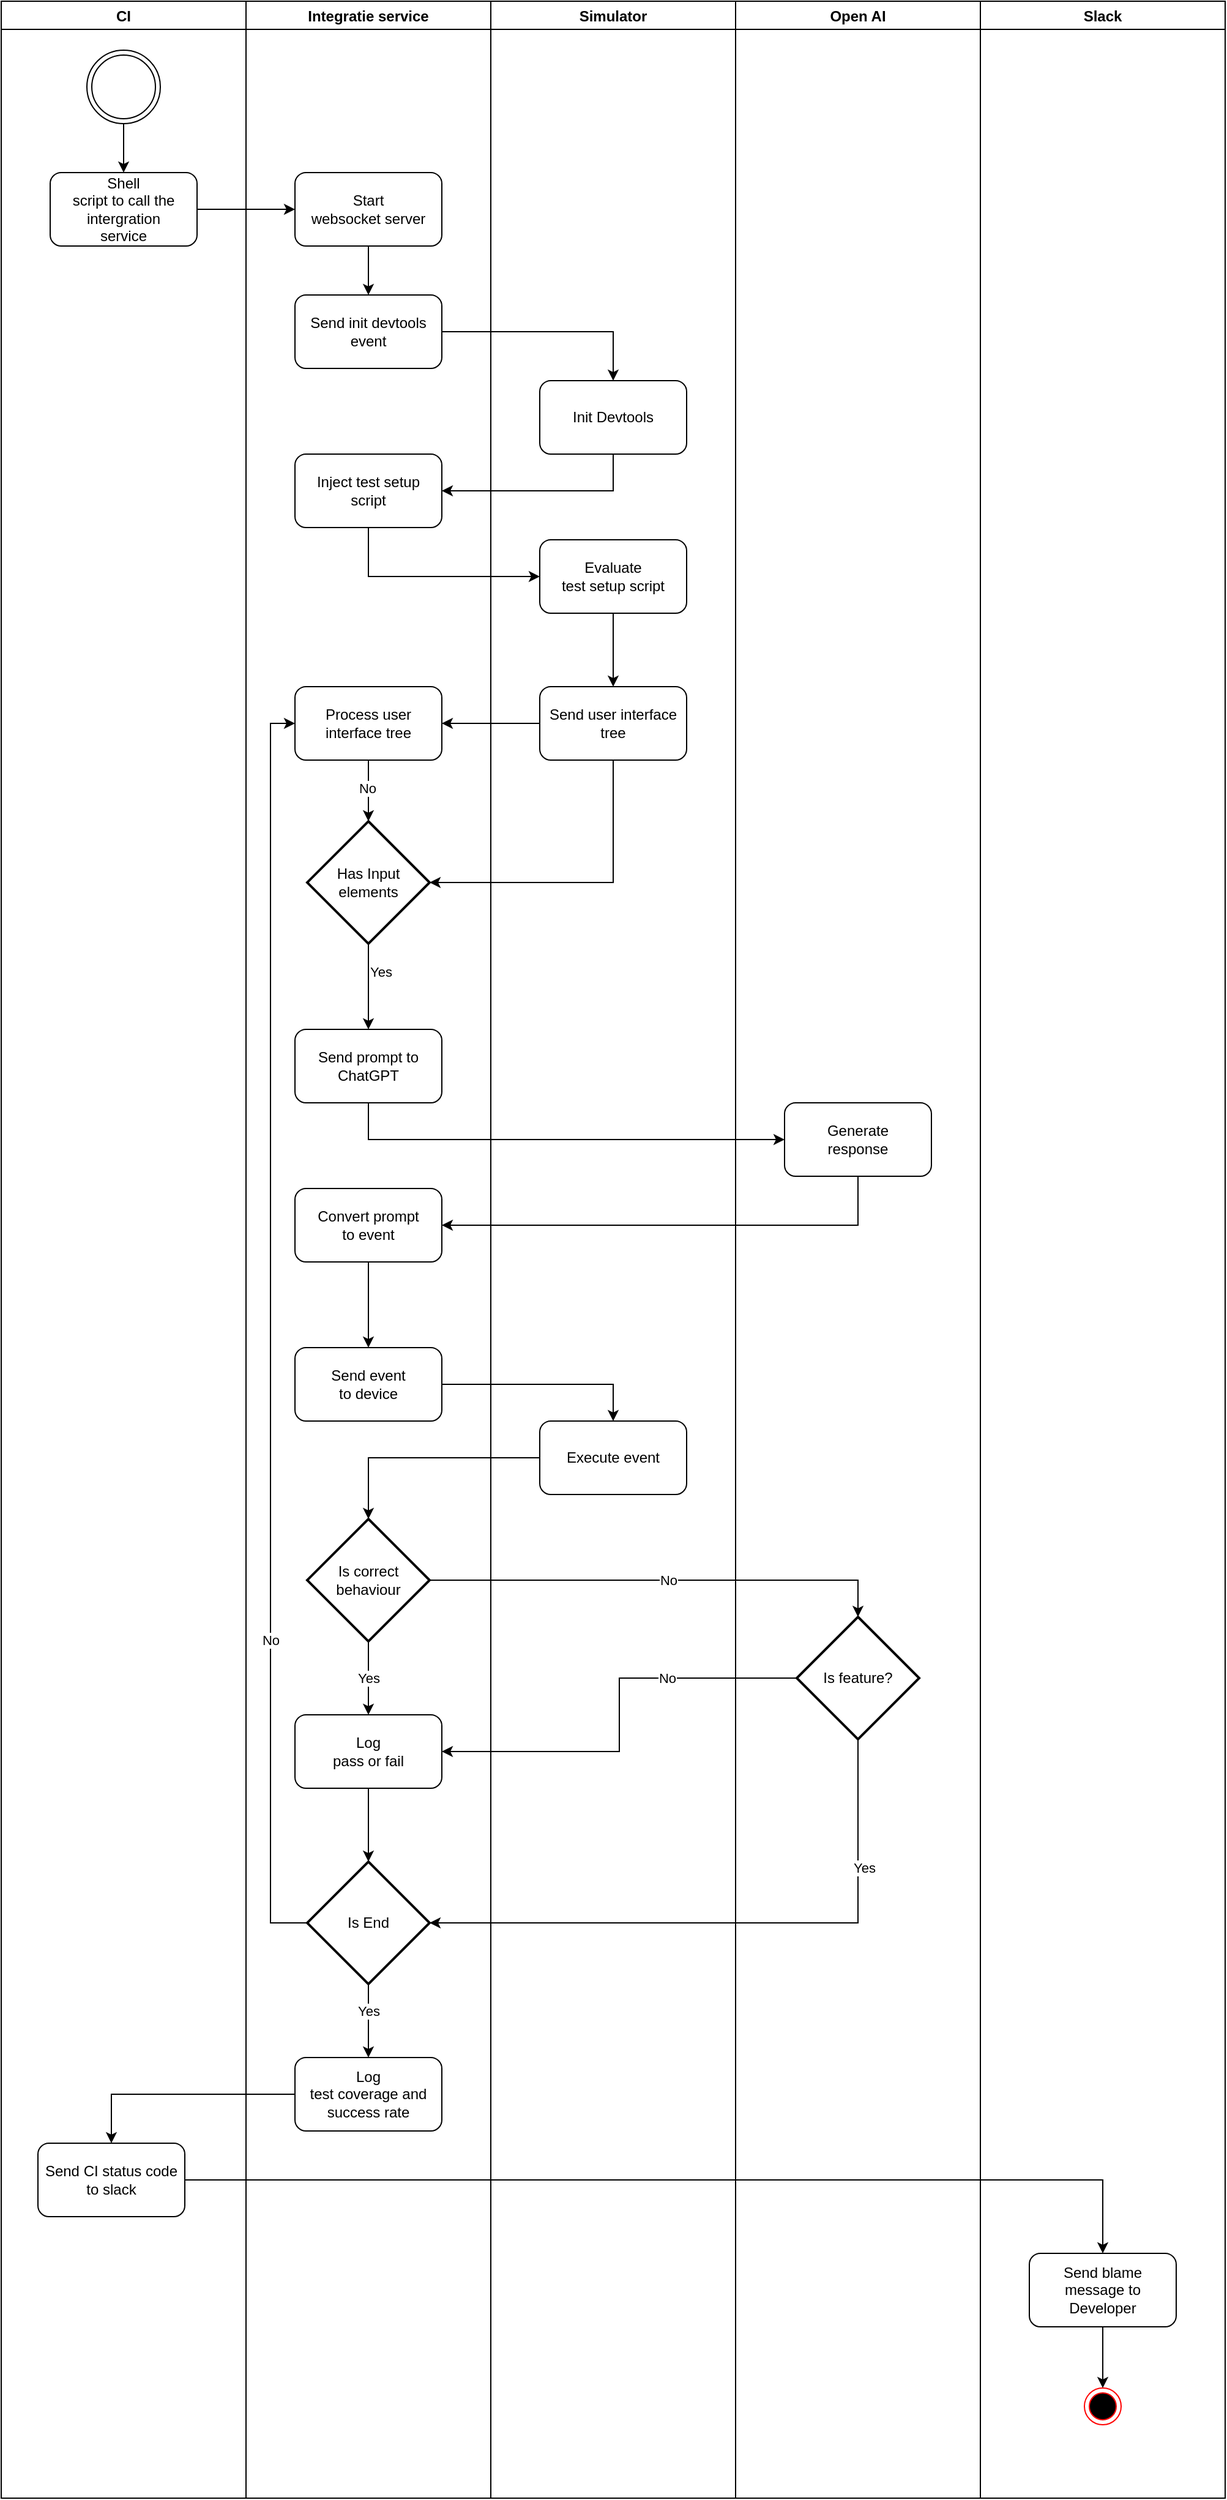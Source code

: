 <mxfile version="23.1.1" type="github" pages="5">
  <diagram name="Process view" id="xtW_IwAfQOxbv-dFsDVF">
    <mxGraphModel dx="1909" dy="1427" grid="1" gridSize="10" guides="1" tooltips="1" connect="1" arrows="1" fold="1" page="1" pageScale="1" pageWidth="850" pageHeight="1100" math="0" shadow="0">
      <root>
        <mxCell id="0" />
        <mxCell id="1" parent="0" />
        <mxCell id="xERr7fgKE-sxGU6G2vDV-1" value="Integratie service" style="swimlane;" vertex="1" parent="1">
          <mxGeometry x="250" width="200" height="2040" as="geometry" />
        </mxCell>
        <mxCell id="xERr7fgKE-sxGU6G2vDV-9" style="edgeStyle=orthogonalEdgeStyle;rounded=0;orthogonalLoop=1;jettySize=auto;html=1;" edge="1" parent="xERr7fgKE-sxGU6G2vDV-1" source="xERr7fgKE-sxGU6G2vDV-5" target="xERr7fgKE-sxGU6G2vDV-8">
          <mxGeometry relative="1" as="geometry" />
        </mxCell>
        <mxCell id="xERr7fgKE-sxGU6G2vDV-5" value="Start&lt;br&gt;websocket server" style="rounded=1;whiteSpace=wrap;html=1;" vertex="1" parent="xERr7fgKE-sxGU6G2vDV-1">
          <mxGeometry x="40" y="140" width="120" height="60" as="geometry" />
        </mxCell>
        <mxCell id="xERr7fgKE-sxGU6G2vDV-8" value="Send init devtools&lt;br&gt;event" style="rounded=1;whiteSpace=wrap;html=1;" vertex="1" parent="xERr7fgKE-sxGU6G2vDV-1">
          <mxGeometry x="40" y="240" width="120" height="60" as="geometry" />
        </mxCell>
        <mxCell id="xERr7fgKE-sxGU6G2vDV-14" value="Inject test setup&lt;br&gt;script" style="rounded=1;whiteSpace=wrap;html=1;" vertex="1" parent="xERr7fgKE-sxGU6G2vDV-1">
          <mxGeometry x="40" y="370" width="120" height="60" as="geometry" />
        </mxCell>
        <mxCell id="xERr7fgKE-sxGU6G2vDV-23" value="Process user interface tree" style="rounded=1;whiteSpace=wrap;html=1;" vertex="1" parent="xERr7fgKE-sxGU6G2vDV-1">
          <mxGeometry x="40" y="560" width="120" height="60" as="geometry" />
        </mxCell>
        <mxCell id="xERr7fgKE-sxGU6G2vDV-38" style="edgeStyle=orthogonalEdgeStyle;rounded=0;orthogonalLoop=1;jettySize=auto;html=1;" edge="1" parent="xERr7fgKE-sxGU6G2vDV-1" source="xERr7fgKE-sxGU6G2vDV-34" target="xERr7fgKE-sxGU6G2vDV-37">
          <mxGeometry relative="1" as="geometry" />
        </mxCell>
        <mxCell id="xERr7fgKE-sxGU6G2vDV-39" value="Yes" style="edgeLabel;html=1;align=center;verticalAlign=middle;resizable=0;points=[];" vertex="1" connectable="0" parent="xERr7fgKE-sxGU6G2vDV-38">
          <mxGeometry x="-0.356" y="1" relative="1" as="geometry">
            <mxPoint x="9" as="offset" />
          </mxGeometry>
        </mxCell>
        <mxCell id="xERr7fgKE-sxGU6G2vDV-34" value="Has Input&lt;br&gt;elements" style="strokeWidth=2;html=1;shape=mxgraph.flowchart.decision;whiteSpace=wrap;" vertex="1" parent="xERr7fgKE-sxGU6G2vDV-1">
          <mxGeometry x="50" y="670" width="100" height="100" as="geometry" />
        </mxCell>
        <mxCell id="xERr7fgKE-sxGU6G2vDV-37" value="Send prompt to ChatGPT" style="rounded=1;whiteSpace=wrap;html=1;" vertex="1" parent="xERr7fgKE-sxGU6G2vDV-1">
          <mxGeometry x="40" y="840" width="120" height="60" as="geometry" />
        </mxCell>
        <mxCell id="xERr7fgKE-sxGU6G2vDV-49" style="edgeStyle=orthogonalEdgeStyle;rounded=0;orthogonalLoop=1;jettySize=auto;html=1;" edge="1" parent="xERr7fgKE-sxGU6G2vDV-1" source="xERr7fgKE-sxGU6G2vDV-44" target="xERr7fgKE-sxGU6G2vDV-48">
          <mxGeometry relative="1" as="geometry" />
        </mxCell>
        <mxCell id="xERr7fgKE-sxGU6G2vDV-44" value="Convert prompt&lt;br&gt;to event" style="rounded=1;whiteSpace=wrap;html=1;" vertex="1" parent="xERr7fgKE-sxGU6G2vDV-1">
          <mxGeometry x="40" y="970" width="120" height="60" as="geometry" />
        </mxCell>
        <mxCell id="xERr7fgKE-sxGU6G2vDV-48" value="Send event &lt;br&gt;to device" style="rounded=1;whiteSpace=wrap;html=1;" vertex="1" parent="xERr7fgKE-sxGU6G2vDV-1">
          <mxGeometry x="40" y="1100" width="120" height="60" as="geometry" />
        </mxCell>
        <mxCell id="8Tp1KOEyDdpbdUJ0BFN6-22" value="Yes" style="edgeStyle=orthogonalEdgeStyle;rounded=0;orthogonalLoop=1;jettySize=auto;html=1;entryX=0.5;entryY=0;entryDx=0;entryDy=0;" edge="1" parent="xERr7fgKE-sxGU6G2vDV-1" source="xERr7fgKE-sxGU6G2vDV-56" target="xERr7fgKE-sxGU6G2vDV-90">
          <mxGeometry relative="1" as="geometry" />
        </mxCell>
        <mxCell id="xERr7fgKE-sxGU6G2vDV-56" value="Is correct&lt;br&gt;behaviour&lt;br&gt;&lt;span lang=&quot;en&quot; class=&quot;HwtZe&quot;&gt;&lt;/span&gt;" style="strokeWidth=2;html=1;shape=mxgraph.flowchart.decision;whiteSpace=wrap;" vertex="1" parent="xERr7fgKE-sxGU6G2vDV-1">
          <mxGeometry x="50" y="1240" width="100" height="100" as="geometry" />
        </mxCell>
        <mxCell id="xERr7fgKE-sxGU6G2vDV-73" style="edgeStyle=orthogonalEdgeStyle;rounded=0;orthogonalLoop=1;jettySize=auto;html=1;entryX=0.5;entryY=0;entryDx=0;entryDy=0;" edge="1" parent="xERr7fgKE-sxGU6G2vDV-1" source="xERr7fgKE-sxGU6G2vDV-61" target="xERr7fgKE-sxGU6G2vDV-75">
          <mxGeometry relative="1" as="geometry">
            <mxPoint x="100.0" y="1920" as="targetPoint" />
          </mxGeometry>
        </mxCell>
        <mxCell id="xERr7fgKE-sxGU6G2vDV-74" value="Yes" style="edgeLabel;html=1;align=center;verticalAlign=middle;resizable=0;points=[];" vertex="1" connectable="0" parent="xERr7fgKE-sxGU6G2vDV-73">
          <mxGeometry x="0.227" y="1" relative="1" as="geometry">
            <mxPoint x="-1" y="-15" as="offset" />
          </mxGeometry>
        </mxCell>
        <mxCell id="8Tp1KOEyDdpbdUJ0BFN6-23" style="edgeStyle=orthogonalEdgeStyle;rounded=0;orthogonalLoop=1;jettySize=auto;html=1;entryX=0;entryY=0.5;entryDx=0;entryDy=0;" edge="1" parent="xERr7fgKE-sxGU6G2vDV-1" source="xERr7fgKE-sxGU6G2vDV-61" target="xERr7fgKE-sxGU6G2vDV-23">
          <mxGeometry relative="1" as="geometry">
            <Array as="points">
              <mxPoint x="20" y="1570" />
              <mxPoint x="20" y="590" />
            </Array>
          </mxGeometry>
        </mxCell>
        <mxCell id="8Tp1KOEyDdpbdUJ0BFN6-24" value="No" style="edgeLabel;html=1;align=center;verticalAlign=middle;resizable=0;points=[];" vertex="1" connectable="0" parent="8Tp1KOEyDdpbdUJ0BFN6-23">
          <mxGeometry x="-0.493" relative="1" as="geometry">
            <mxPoint as="offset" />
          </mxGeometry>
        </mxCell>
        <mxCell id="xERr7fgKE-sxGU6G2vDV-61" value="Is End" style="strokeWidth=2;html=1;shape=mxgraph.flowchart.decision;whiteSpace=wrap;" vertex="1" parent="xERr7fgKE-sxGU6G2vDV-1">
          <mxGeometry x="50" y="1520" width="100" height="100" as="geometry" />
        </mxCell>
        <mxCell id="xERr7fgKE-sxGU6G2vDV-75" value="Log&lt;br&gt;test coverage and&lt;br&gt;success rate" style="rounded=1;whiteSpace=wrap;html=1;" vertex="1" parent="xERr7fgKE-sxGU6G2vDV-1">
          <mxGeometry x="40" y="1680" width="120" height="60" as="geometry" />
        </mxCell>
        <mxCell id="xERr7fgKE-sxGU6G2vDV-93" style="edgeStyle=orthogonalEdgeStyle;rounded=0;orthogonalLoop=1;jettySize=auto;html=1;" edge="1" parent="xERr7fgKE-sxGU6G2vDV-1" source="xERr7fgKE-sxGU6G2vDV-90" target="xERr7fgKE-sxGU6G2vDV-61">
          <mxGeometry relative="1" as="geometry" />
        </mxCell>
        <mxCell id="xERr7fgKE-sxGU6G2vDV-90" value="Log &lt;br&gt;pass or fail" style="rounded=1;whiteSpace=wrap;html=1;" vertex="1" parent="xERr7fgKE-sxGU6G2vDV-1">
          <mxGeometry x="40" y="1400" width="120" height="60" as="geometry" />
        </mxCell>
        <mxCell id="8Tp1KOEyDdpbdUJ0BFN6-2" style="edgeStyle=orthogonalEdgeStyle;rounded=0;orthogonalLoop=1;jettySize=auto;html=1;entryX=0.5;entryY=0;entryDx=0;entryDy=0;entryPerimeter=0;" edge="1" parent="xERr7fgKE-sxGU6G2vDV-1" source="xERr7fgKE-sxGU6G2vDV-23" target="xERr7fgKE-sxGU6G2vDV-34">
          <mxGeometry relative="1" as="geometry" />
        </mxCell>
        <mxCell id="8Tp1KOEyDdpbdUJ0BFN6-3" value="No" style="edgeLabel;html=1;align=center;verticalAlign=middle;resizable=0;points=[];" vertex="1" connectable="0" parent="8Tp1KOEyDdpbdUJ0BFN6-2">
          <mxGeometry x="-0.074" y="-1" relative="1" as="geometry">
            <mxPoint as="offset" />
          </mxGeometry>
        </mxCell>
        <mxCell id="xERr7fgKE-sxGU6G2vDV-2" value="Simulator" style="swimlane;" vertex="1" parent="1">
          <mxGeometry x="450" width="200" height="2040" as="geometry" />
        </mxCell>
        <mxCell id="xERr7fgKE-sxGU6G2vDV-12" value="Init Devtools" style="rounded=1;whiteSpace=wrap;html=1;" vertex="1" parent="xERr7fgKE-sxGU6G2vDV-2">
          <mxGeometry x="40" y="310" width="120" height="60" as="geometry" />
        </mxCell>
        <mxCell id="8Tp1KOEyDdpbdUJ0BFN6-31" style="edgeStyle=orthogonalEdgeStyle;rounded=0;orthogonalLoop=1;jettySize=auto;html=1;" edge="1" parent="xERr7fgKE-sxGU6G2vDV-2" source="xERr7fgKE-sxGU6G2vDV-18" target="xERr7fgKE-sxGU6G2vDV-20">
          <mxGeometry relative="1" as="geometry" />
        </mxCell>
        <mxCell id="xERr7fgKE-sxGU6G2vDV-18" value="Evaluate&lt;br&gt;test setup script" style="rounded=1;whiteSpace=wrap;html=1;" vertex="1" parent="xERr7fgKE-sxGU6G2vDV-2">
          <mxGeometry x="40" y="440" width="120" height="60" as="geometry" />
        </mxCell>
        <mxCell id="xERr7fgKE-sxGU6G2vDV-20" value="Send user interface tree" style="rounded=1;whiteSpace=wrap;html=1;" vertex="1" parent="xERr7fgKE-sxGU6G2vDV-2">
          <mxGeometry x="40" y="560" width="120" height="60" as="geometry" />
        </mxCell>
        <mxCell id="xERr7fgKE-sxGU6G2vDV-52" value="Execute event" style="rounded=1;whiteSpace=wrap;html=1;" vertex="1" parent="xERr7fgKE-sxGU6G2vDV-2">
          <mxGeometry x="40" y="1160" width="120" height="60" as="geometry" />
        </mxCell>
        <mxCell id="xERr7fgKE-sxGU6G2vDV-4" value="Open AI" style="swimlane;" vertex="1" parent="1">
          <mxGeometry x="650" width="200" height="2040" as="geometry" />
        </mxCell>
        <mxCell id="xERr7fgKE-sxGU6G2vDV-42" value="Generate &lt;br&gt;response" style="rounded=1;whiteSpace=wrap;html=1;" vertex="1" parent="xERr7fgKE-sxGU6G2vDV-4">
          <mxGeometry x="40" y="900" width="120" height="60" as="geometry" />
        </mxCell>
        <mxCell id="xERr7fgKE-sxGU6G2vDV-84" value="Is feature?" style="strokeWidth=2;html=1;shape=mxgraph.flowchart.decision;whiteSpace=wrap;" vertex="1" parent="xERr7fgKE-sxGU6G2vDV-4">
          <mxGeometry x="50" y="1320" width="100" height="100" as="geometry" />
        </mxCell>
        <mxCell id="xERr7fgKE-sxGU6G2vDV-11" style="edgeStyle=orthogonalEdgeStyle;rounded=0;orthogonalLoop=1;jettySize=auto;html=1;entryX=0.5;entryY=0;entryDx=0;entryDy=0;" edge="1" parent="1" source="xERr7fgKE-sxGU6G2vDV-8" target="xERr7fgKE-sxGU6G2vDV-12">
          <mxGeometry relative="1" as="geometry">
            <mxPoint x="470" y="340" as="targetPoint" />
            <Array as="points">
              <mxPoint x="550" y="270" />
            </Array>
          </mxGeometry>
        </mxCell>
        <mxCell id="xERr7fgKE-sxGU6G2vDV-15" style="edgeStyle=orthogonalEdgeStyle;rounded=0;orthogonalLoop=1;jettySize=auto;html=1;entryX=1;entryY=0.5;entryDx=0;entryDy=0;exitX=0.5;exitY=1;exitDx=0;exitDy=0;" edge="1" parent="1" source="xERr7fgKE-sxGU6G2vDV-12" target="xERr7fgKE-sxGU6G2vDV-14">
          <mxGeometry relative="1" as="geometry">
            <Array as="points">
              <mxPoint x="550" y="400" />
            </Array>
          </mxGeometry>
        </mxCell>
        <mxCell id="xERr7fgKE-sxGU6G2vDV-43" style="edgeStyle=orthogonalEdgeStyle;rounded=0;orthogonalLoop=1;jettySize=auto;html=1;" edge="1" parent="1" source="xERr7fgKE-sxGU6G2vDV-37" target="xERr7fgKE-sxGU6G2vDV-42">
          <mxGeometry relative="1" as="geometry">
            <mxPoint x="810" y="1200" as="targetPoint" />
            <Array as="points">
              <mxPoint x="350" y="930" />
            </Array>
          </mxGeometry>
        </mxCell>
        <mxCell id="xERr7fgKE-sxGU6G2vDV-47" style="edgeStyle=orthogonalEdgeStyle;rounded=0;orthogonalLoop=1;jettySize=auto;html=1;entryX=1;entryY=0.5;entryDx=0;entryDy=0;" edge="1" parent="1" source="xERr7fgKE-sxGU6G2vDV-42" target="xERr7fgKE-sxGU6G2vDV-44">
          <mxGeometry relative="1" as="geometry">
            <Array as="points">
              <mxPoint x="750" y="1000" />
            </Array>
          </mxGeometry>
        </mxCell>
        <mxCell id="xERr7fgKE-sxGU6G2vDV-57" style="edgeStyle=orthogonalEdgeStyle;rounded=0;orthogonalLoop=1;jettySize=auto;html=1;entryX=0.5;entryY=0;entryDx=0;entryDy=0;entryPerimeter=0;exitX=0;exitY=0.5;exitDx=0;exitDy=0;" edge="1" parent="1" source="xERr7fgKE-sxGU6G2vDV-52" target="xERr7fgKE-sxGU6G2vDV-56">
          <mxGeometry relative="1" as="geometry">
            <Array as="points">
              <mxPoint x="350" y="1190" />
            </Array>
          </mxGeometry>
        </mxCell>
        <mxCell id="xERr7fgKE-sxGU6G2vDV-86" style="edgeStyle=orthogonalEdgeStyle;rounded=0;orthogonalLoop=1;jettySize=auto;html=1;entryX=1;entryY=0.5;entryDx=0;entryDy=0;entryPerimeter=0;" edge="1" parent="1" source="xERr7fgKE-sxGU6G2vDV-84" target="xERr7fgKE-sxGU6G2vDV-61">
          <mxGeometry relative="1" as="geometry">
            <Array as="points">
              <mxPoint x="750" y="1570" />
            </Array>
          </mxGeometry>
        </mxCell>
        <mxCell id="8Tp1KOEyDdpbdUJ0BFN6-14" value="Yes" style="edgeLabel;html=1;align=center;verticalAlign=middle;resizable=0;points=[];" vertex="1" connectable="0" parent="xERr7fgKE-sxGU6G2vDV-86">
          <mxGeometry x="-0.583" y="5" relative="1" as="geometry">
            <mxPoint as="offset" />
          </mxGeometry>
        </mxCell>
        <mxCell id="xERr7fgKE-sxGU6G2vDV-79" style="edgeStyle=orthogonalEdgeStyle;rounded=0;orthogonalLoop=1;jettySize=auto;html=1;entryX=0.5;entryY=0;entryDx=0;entryDy=0;entryPerimeter=0;exitX=1;exitY=0.5;exitDx=0;exitDy=0;exitPerimeter=0;" edge="1" parent="1" source="xERr7fgKE-sxGU6G2vDV-56" target="xERr7fgKE-sxGU6G2vDV-84">
          <mxGeometry relative="1" as="geometry">
            <mxPoint x="350" y="1720" as="targetPoint" />
            <Array as="points">
              <mxPoint x="750" y="1290" />
            </Array>
          </mxGeometry>
        </mxCell>
        <mxCell id="xERr7fgKE-sxGU6G2vDV-80" value="No" style="edgeLabel;html=1;align=center;verticalAlign=middle;resizable=0;points=[];" vertex="1" connectable="0" parent="xERr7fgKE-sxGU6G2vDV-79">
          <mxGeometry x="0.003" y="1" relative="1" as="geometry">
            <mxPoint x="4" y="1" as="offset" />
          </mxGeometry>
        </mxCell>
        <mxCell id="xERr7fgKE-sxGU6G2vDV-91" style="edgeStyle=orthogonalEdgeStyle;rounded=0;orthogonalLoop=1;jettySize=auto;html=1;entryX=1;entryY=0.5;entryDx=0;entryDy=0;" edge="1" parent="1" source="xERr7fgKE-sxGU6G2vDV-84" target="xERr7fgKE-sxGU6G2vDV-90">
          <mxGeometry relative="1" as="geometry" />
        </mxCell>
        <mxCell id="xERr7fgKE-sxGU6G2vDV-92" value="No" style="edgeLabel;html=1;align=center;verticalAlign=middle;resizable=0;points=[];" vertex="1" connectable="0" parent="xERr7fgKE-sxGU6G2vDV-91">
          <mxGeometry x="-0.197" y="-1" relative="1" as="geometry">
            <mxPoint x="34" y="1" as="offset" />
          </mxGeometry>
        </mxCell>
        <mxCell id="8Tp1KOEyDdpbdUJ0BFN6-1" style="edgeStyle=orthogonalEdgeStyle;rounded=0;orthogonalLoop=1;jettySize=auto;html=1;entryX=1;entryY=0.5;entryDx=0;entryDy=0;entryPerimeter=0;exitX=0.5;exitY=1;exitDx=0;exitDy=0;" edge="1" parent="1" source="xERr7fgKE-sxGU6G2vDV-20" target="xERr7fgKE-sxGU6G2vDV-34">
          <mxGeometry relative="1" as="geometry">
            <Array as="points">
              <mxPoint x="550" y="720" />
            </Array>
          </mxGeometry>
        </mxCell>
        <mxCell id="8Tp1KOEyDdpbdUJ0BFN6-4" value="CI" style="swimlane;" vertex="1" parent="1">
          <mxGeometry x="50" width="200" height="2040" as="geometry" />
        </mxCell>
        <mxCell id="8Tp1KOEyDdpbdUJ0BFN6-8" style="edgeStyle=orthogonalEdgeStyle;rounded=0;orthogonalLoop=1;jettySize=auto;html=1;" edge="1" parent="8Tp1KOEyDdpbdUJ0BFN6-4" source="xERr7fgKE-sxGU6G2vDV-6" target="8Tp1KOEyDdpbdUJ0BFN6-7">
          <mxGeometry relative="1" as="geometry" />
        </mxCell>
        <mxCell id="xERr7fgKE-sxGU6G2vDV-6" value="" style="ellipse;shape=doubleEllipse;html=1;dashed=0;whiteSpace=wrap;aspect=fixed;" vertex="1" parent="8Tp1KOEyDdpbdUJ0BFN6-4">
          <mxGeometry x="70" y="40" width="60" height="60" as="geometry" />
        </mxCell>
        <mxCell id="8Tp1KOEyDdpbdUJ0BFN6-7" value="Shell&lt;br&gt;script to call the&lt;br&gt;intergration&lt;br&gt;service" style="rounded=1;whiteSpace=wrap;html=1;" vertex="1" parent="8Tp1KOEyDdpbdUJ0BFN6-4">
          <mxGeometry x="40" y="140" width="120" height="60" as="geometry" />
        </mxCell>
        <mxCell id="8Tp1KOEyDdpbdUJ0BFN6-25" value="Send CI status code to slack" style="rounded=1;whiteSpace=wrap;html=1;" vertex="1" parent="8Tp1KOEyDdpbdUJ0BFN6-4">
          <mxGeometry x="30" y="1750" width="120" height="60" as="geometry" />
        </mxCell>
        <mxCell id="8Tp1KOEyDdpbdUJ0BFN6-9" style="edgeStyle=orthogonalEdgeStyle;rounded=0;orthogonalLoop=1;jettySize=auto;html=1;entryX=0;entryY=0.5;entryDx=0;entryDy=0;" edge="1" parent="1" source="8Tp1KOEyDdpbdUJ0BFN6-7" target="xERr7fgKE-sxGU6G2vDV-5">
          <mxGeometry relative="1" as="geometry" />
        </mxCell>
        <mxCell id="8Tp1KOEyDdpbdUJ0BFN6-10" style="edgeStyle=orthogonalEdgeStyle;rounded=0;orthogonalLoop=1;jettySize=auto;html=1;entryX=0;entryY=0.5;entryDx=0;entryDy=0;" edge="1" parent="1" source="xERr7fgKE-sxGU6G2vDV-14" target="xERr7fgKE-sxGU6G2vDV-18">
          <mxGeometry relative="1" as="geometry">
            <Array as="points">
              <mxPoint x="350" y="470" />
            </Array>
          </mxGeometry>
        </mxCell>
        <mxCell id="8Tp1KOEyDdpbdUJ0BFN6-13" style="edgeStyle=orthogonalEdgeStyle;rounded=0;orthogonalLoop=1;jettySize=auto;html=1;entryX=0.5;entryY=0;entryDx=0;entryDy=0;" edge="1" parent="1" source="xERr7fgKE-sxGU6G2vDV-48" target="xERr7fgKE-sxGU6G2vDV-52">
          <mxGeometry relative="1" as="geometry" />
        </mxCell>
        <mxCell id="8Tp1KOEyDdpbdUJ0BFN6-15" value="Slack" style="swimlane;" vertex="1" parent="1">
          <mxGeometry x="850" width="200" height="2040" as="geometry" />
        </mxCell>
        <mxCell id="8Tp1KOEyDdpbdUJ0BFN6-30" style="edgeStyle=orthogonalEdgeStyle;rounded=0;orthogonalLoop=1;jettySize=auto;html=1;entryX=0.5;entryY=0;entryDx=0;entryDy=0;" edge="1" parent="8Tp1KOEyDdpbdUJ0BFN6-15" source="8Tp1KOEyDdpbdUJ0BFN6-27" target="8Tp1KOEyDdpbdUJ0BFN6-29">
          <mxGeometry relative="1" as="geometry" />
        </mxCell>
        <mxCell id="8Tp1KOEyDdpbdUJ0BFN6-27" value="Send blame &lt;br&gt;message to Developer" style="rounded=1;whiteSpace=wrap;html=1;" vertex="1" parent="8Tp1KOEyDdpbdUJ0BFN6-15">
          <mxGeometry x="40" y="1840" width="120" height="60" as="geometry" />
        </mxCell>
        <mxCell id="8Tp1KOEyDdpbdUJ0BFN6-29" value="" style="ellipse;html=1;shape=endState;fillColor=#000000;strokeColor=#ff0000;" vertex="1" parent="8Tp1KOEyDdpbdUJ0BFN6-15">
          <mxGeometry x="85" y="1950" width="30" height="30" as="geometry" />
        </mxCell>
        <mxCell id="8Tp1KOEyDdpbdUJ0BFN6-26" style="edgeStyle=orthogonalEdgeStyle;rounded=0;orthogonalLoop=1;jettySize=auto;html=1;entryX=0.5;entryY=0;entryDx=0;entryDy=0;" edge="1" parent="1" source="xERr7fgKE-sxGU6G2vDV-75" target="8Tp1KOEyDdpbdUJ0BFN6-25">
          <mxGeometry relative="1" as="geometry" />
        </mxCell>
        <mxCell id="8Tp1KOEyDdpbdUJ0BFN6-28" style="edgeStyle=orthogonalEdgeStyle;rounded=0;orthogonalLoop=1;jettySize=auto;html=1;entryX=0.5;entryY=0;entryDx=0;entryDy=0;" edge="1" parent="1" source="8Tp1KOEyDdpbdUJ0BFN6-25" target="8Tp1KOEyDdpbdUJ0BFN6-27">
          <mxGeometry relative="1" as="geometry" />
        </mxCell>
        <mxCell id="8Tp1KOEyDdpbdUJ0BFN6-32" style="edgeStyle=orthogonalEdgeStyle;rounded=0;orthogonalLoop=1;jettySize=auto;html=1;entryX=1;entryY=0.5;entryDx=0;entryDy=0;" edge="1" parent="1" source="xERr7fgKE-sxGU6G2vDV-20" target="xERr7fgKE-sxGU6G2vDV-23">
          <mxGeometry relative="1" as="geometry" />
        </mxCell>
      </root>
    </mxGraphModel>
  </diagram>
  <diagram id="GK-3TRlzRwlCJKaXiJHk" name="Logival view">
    <mxGraphModel dx="954" dy="713" grid="1" gridSize="10" guides="1" tooltips="1" connect="1" arrows="1" fold="1" page="1" pageScale="1" pageWidth="850" pageHeight="1100" math="0" shadow="0">
      <root>
        <mxCell id="0" />
        <mxCell id="1" parent="0" />
        <mxCell id="3U54NLoZt998d39EEHd2-3" value="Core.Domain" style="verticalAlign=top;align=left;spacingTop=8;spacingLeft=2;spacingRight=12;shape=cube;size=10;direction=south;fontStyle=4;html=1;whiteSpace=wrap;" vertex="1" parent="1">
          <mxGeometry x="40" y="30" width="560" height="500" as="geometry" />
        </mxCell>
        <mxCell id="3U54NLoZt998d39EEHd2-4" value="Event" style="swimlane;fontStyle=0;childLayout=stackLayout;horizontal=1;startSize=26;horizontalStack=0;resizeParent=1;resizeParentMax=0;resizeLast=0;collapsible=1;marginBottom=0;align=center;fontSize=14;" vertex="1" parent="1">
          <mxGeometry x="345" y="110" width="160" height="146" as="geometry" />
        </mxCell>
        <mxCell id="3U54NLoZt998d39EEHd2-5" value="Id: number" style="text;strokeColor=none;fillColor=none;spacingLeft=4;spacingRight=4;overflow=hidden;rotatable=0;points=[[0,0.5],[1,0.5]];portConstraint=eastwest;fontSize=12;whiteSpace=wrap;html=1;" vertex="1" parent="3U54NLoZt998d39EEHd2-4">
          <mxGeometry y="26" width="160" height="30" as="geometry" />
        </mxCell>
        <mxCell id="3U54NLoZt998d39EEHd2-6" value="elementId: number" style="text;strokeColor=none;fillColor=none;spacingLeft=4;spacingRight=4;overflow=hidden;rotatable=0;points=[[0,0.5],[1,0.5]];portConstraint=eastwest;fontSize=12;whiteSpace=wrap;html=1;" vertex="1" parent="3U54NLoZt998d39EEHd2-4">
          <mxGeometry y="56" width="160" height="30" as="geometry" />
        </mxCell>
        <mxCell id="bVNSjau0oX08MoWntDNX-1" value="elementId: number" style="text;strokeColor=none;fillColor=none;spacingLeft=4;spacingRight=4;overflow=hidden;rotatable=0;points=[[0,0.5],[1,0.5]];portConstraint=eastwest;fontSize=12;whiteSpace=wrap;html=1;" vertex="1" parent="3U54NLoZt998d39EEHd2-4">
          <mxGeometry y="86" width="160" height="30" as="geometry" />
        </mxCell>
        <mxCell id="tIC6cQK9vSwyicfUf6Qq-1" value="elementId: number" style="text;strokeColor=none;fillColor=none;spacingLeft=4;spacingRight=4;overflow=hidden;rotatable=0;points=[[0,0.5],[1,0.5]];portConstraint=eastwest;fontSize=12;whiteSpace=wrap;html=1;" vertex="1" parent="3U54NLoZt998d39EEHd2-4">
          <mxGeometry y="116" width="160" height="30" as="geometry" />
        </mxCell>
        <mxCell id="3U54NLoZt998d39EEHd2-8" value="Prompt" style="swimlane;fontStyle=0;childLayout=stackLayout;horizontal=1;startSize=26;horizontalStack=0;resizeParent=1;resizeParentMax=0;resizeLast=0;collapsible=1;marginBottom=0;align=center;fontSize=14;" vertex="1" parent="1">
          <mxGeometry x="100" y="110" width="160" height="82" as="geometry" />
        </mxCell>
        <mxCell id="3U54NLoZt998d39EEHd2-9" value="Id: number" style="text;strokeColor=none;fillColor=none;spacingLeft=4;spacingRight=4;overflow=hidden;rotatable=0;points=[[0,0.5],[1,0.5]];portConstraint=eastwest;fontSize=12;whiteSpace=wrap;html=1;" vertex="1" parent="3U54NLoZt998d39EEHd2-8">
          <mxGeometry y="26" width="160" height="26" as="geometry" />
        </mxCell>
        <mxCell id="3U54NLoZt998d39EEHd2-10" value="ElementId: number" style="text;strokeColor=none;fillColor=none;spacingLeft=4;spacingRight=4;overflow=hidden;rotatable=0;points=[[0,0.5],[1,0.5]];portConstraint=eastwest;fontSize=12;whiteSpace=wrap;html=1;" vertex="1" parent="3U54NLoZt998d39EEHd2-8">
          <mxGeometry y="52" width="160" height="30" as="geometry" />
        </mxCell>
      </root>
    </mxGraphModel>
  </diagram>
  <diagram id="QDdHJWLVrGnu7wIsBkoi" name="Physical view">
    <mxGraphModel dx="1754" dy="676" grid="1" gridSize="10" guides="1" tooltips="1" connect="1" arrows="1" fold="1" page="1" pageScale="1" pageWidth="850" pageHeight="1100" math="0" shadow="0">
      <root>
        <mxCell id="0" />
        <mxCell id="1" parent="0" />
        <mxCell id="IB757KB3DciHIDIp1EKN-1" value="&amp;lt;&amp;lt;Device&amp;gt;&amp;gt;&lt;br&gt;: Drone CI" style="verticalAlign=top;align=left;spacingTop=8;spacingLeft=2;spacingRight=12;shape=cube;size=10;direction=south;fontStyle=4;html=1;whiteSpace=wrap;" vertex="1" parent="1">
          <mxGeometry x="40" y="40" width="440" height="280" as="geometry" />
        </mxCell>
        <mxCell id="8D18BodJRawXIVwckZ6U-1" value="&amp;lt;&amp;lt;Device&amp;gt;&amp;gt;&lt;br&gt;: Cloud Mac Mini" style="verticalAlign=top;align=left;spacingTop=8;spacingLeft=2;spacingRight=12;shape=cube;size=10;direction=west;fontStyle=4;html=1;whiteSpace=wrap;" vertex="1" parent="1">
          <mxGeometry x="-135" y="390" width="710" height="505" as="geometry" />
        </mxCell>
        <mxCell id="8D18BodJRawXIVwckZ6U-3" value="&amp;lt;&amp;lt;Device&amp;gt;&amp;gt;&lt;br&gt;: integration service" style="verticalAlign=top;align=left;spacingTop=8;spacingLeft=2;spacingRight=12;shape=cube;size=10;direction=south;fontStyle=4;html=1;whiteSpace=wrap;" vertex="1" parent="1">
          <mxGeometry x="70" y="90" width="180" height="140" as="geometry" />
        </mxCell>
        <mxCell id="8D18BodJRawXIVwckZ6U-4" value="&amp;lt;&amp;lt;Device&amp;gt;&amp;gt;&lt;br&gt;: Simulator" style="verticalAlign=top;align=left;spacingTop=8;spacingLeft=2;spacingRight=12;shape=cube;size=10;direction=south;fontStyle=4;html=1;whiteSpace=wrap;" vertex="1" parent="1">
          <mxGeometry x="85" y="590" width="250" height="300" as="geometry" />
        </mxCell>
        <mxCell id="8D18BodJRawXIVwckZ6U-5" value="&amp;lt;&amp;lt;artifact&amp;gt;&amp;gt;&lt;br&gt;&lt;br&gt;&lt;b&gt;Expo Dev Server&lt;br&gt;&lt;/b&gt;" style="html=1;align=center;verticalAlign=middle;dashed=0;whiteSpace=wrap;" vertex="1" parent="1">
          <mxGeometry x="130" y="440" width="180" height="60" as="geometry" />
        </mxCell>
        <mxCell id="8D18BodJRawXIVwckZ6U-6" value="&amp;lt;&amp;lt;artifact&amp;gt;&amp;gt;&lt;br&gt;&lt;br&gt;&lt;b&gt;Expo GO&lt;br&gt;&lt;/b&gt;" style="html=1;align=center;verticalAlign=middle;dashed=0;whiteSpace=wrap;" vertex="1" parent="1">
          <mxGeometry x="120" y="670" width="180" height="60" as="geometry" />
        </mxCell>
        <mxCell id="8D18BodJRawXIVwckZ6U-8" style="edgeStyle=orthogonalEdgeStyle;rounded=0;orthogonalLoop=1;jettySize=auto;html=1;entryX=0.5;entryY=1;entryDx=0;entryDy=0;" edge="1" parent="1" source="8D18BodJRawXIVwckZ6U-7" target="8D18BodJRawXIVwckZ6U-6">
          <mxGeometry relative="1" as="geometry" />
        </mxCell>
        <mxCell id="8D18BodJRawXIVwckZ6U-7" value="&amp;lt;&amp;lt;artifact&amp;gt;&amp;gt;&lt;br&gt;&lt;b&gt;JavaScript App Bundle&lt;br&gt;&lt;/b&gt;" style="html=1;align=center;verticalAlign=middle;dashed=0;whiteSpace=wrap;" vertex="1" parent="1">
          <mxGeometry x="120" y="760" width="180" height="60" as="geometry" />
        </mxCell>
        <mxCell id="8D18BodJRawXIVwckZ6U-9" style="edgeStyle=orthogonalEdgeStyle;rounded=0;orthogonalLoop=1;jettySize=auto;html=1;entryX=0;entryY=0;entryDx=0;entryDy=120;entryPerimeter=0;startArrow=classic;startFill=1;" edge="1" parent="1" source="8D18BodJRawXIVwckZ6U-5" target="8D18BodJRawXIVwckZ6U-4">
          <mxGeometry relative="1" as="geometry" />
        </mxCell>
        <mxCell id="8D18BodJRawXIVwckZ6U-10" value="HTTPS" style="edgeLabel;html=1;align=center;verticalAlign=middle;resizable=0;points=[];" vertex="1" connectable="0" parent="8D18BodJRawXIVwckZ6U-9">
          <mxGeometry x="0.164" y="3" relative="1" as="geometry">
            <mxPoint y="1" as="offset" />
          </mxGeometry>
        </mxCell>
        <mxCell id="8D18BodJRawXIVwckZ6U-11" value="&amp;lt;&amp;lt;artifact&amp;gt;&amp;gt;&lt;br&gt;&lt;br&gt;&lt;b&gt;WebSocket Server&lt;br&gt;&lt;/b&gt;" style="html=1;align=center;verticalAlign=middle;dashed=0;whiteSpace=wrap;" vertex="1" parent="1">
          <mxGeometry x="85" y="150" width="135" height="60" as="geometry" />
        </mxCell>
      </root>
    </mxGraphModel>
  </diagram>
  <diagram id="8ES71rZgUD7s5RVzjnhr" name="5.4.&#x9;Development view">
    <mxGraphModel dx="2412" dy="1167" grid="1" gridSize="10" guides="1" tooltips="1" connect="1" arrows="1" fold="1" page="1" pageScale="1" pageWidth="850" pageHeight="1100" math="0" shadow="0">
      <root>
        <mxCell id="0" />
        <mxCell id="1" parent="0" />
        <mxCell id="FG4gJg-OJxmovF51Q8m6-2" value="Integratie service" style="verticalAlign=top;align=left;spacingTop=8;spacingLeft=2;spacingRight=12;shape=cube;size=10;direction=south;fontStyle=4;html=1;whiteSpace=wrap;" vertex="1" parent="1">
          <mxGeometry x="-450" y="30" width="810" height="490" as="geometry" />
        </mxCell>
        <mxCell id="_2w_KYmjHKZsVjX7bust-1" value="OpenAI" style="verticalAlign=top;align=left;spacingTop=8;spacingLeft=2;spacingRight=12;shape=cube;size=10;direction=south;fontStyle=4;html=1;whiteSpace=wrap;" vertex="1" parent="1">
          <mxGeometry x="-190" y="780" width="230" height="400" as="geometry" />
        </mxCell>
        <mxCell id="_2w_KYmjHKZsVjX7bust-2" value="Expo" style="verticalAlign=top;align=left;spacingTop=8;spacingLeft=2;spacingRight=12;shape=cube;size=10;direction=south;fontStyle=4;html=1;whiteSpace=wrap;" vertex="1" parent="1">
          <mxGeometry x="400" y="710" width="740" height="440" as="geometry" />
        </mxCell>
        <mxCell id="_2w_KYmjHKZsVjX7bust-42" style="edgeStyle=orthogonalEdgeStyle;rounded=0;orthogonalLoop=1;jettySize=auto;html=1;endArrow=none;endFill=0;" edge="1" parent="1" source="_2w_KYmjHKZsVjX7bust-4" target="_2w_KYmjHKZsVjX7bust-6">
          <mxGeometry relative="1" as="geometry" />
        </mxCell>
        <mxCell id="_2w_KYmjHKZsVjX7bust-4" value="«component»&lt;br&gt;&lt;b&gt;API&lt;br&gt;&lt;/b&gt;" style="html=1;dropTarget=0;whiteSpace=wrap;" vertex="1" parent="1">
          <mxGeometry x="-170" y="830" width="180" height="90" as="geometry" />
        </mxCell>
        <mxCell id="_2w_KYmjHKZsVjX7bust-5" value="" style="shape=module;jettyWidth=8;jettyHeight=4;" vertex="1" parent="_2w_KYmjHKZsVjX7bust-4">
          <mxGeometry x="1" width="20" height="20" relative="1" as="geometry">
            <mxPoint x="-27" y="7" as="offset" />
          </mxGeometry>
        </mxCell>
        <mxCell id="_2w_KYmjHKZsVjX7bust-43" style="edgeStyle=orthogonalEdgeStyle;rounded=0;orthogonalLoop=1;jettySize=auto;html=1;endArrow=none;endFill=0;" edge="1" parent="1" source="_2w_KYmjHKZsVjX7bust-6" target="_2w_KYmjHKZsVjX7bust-8">
          <mxGeometry relative="1" as="geometry" />
        </mxCell>
        <mxCell id="_2w_KYmjHKZsVjX7bust-6" value="«component»&lt;b&gt;&lt;br&gt;Tokenizer&lt;br&gt;&lt;/b&gt;" style="html=1;dropTarget=0;whiteSpace=wrap;" vertex="1" parent="1">
          <mxGeometry x="-170" y="950" width="180" height="90" as="geometry" />
        </mxCell>
        <mxCell id="_2w_KYmjHKZsVjX7bust-7" value="" style="shape=module;jettyWidth=8;jettyHeight=4;" vertex="1" parent="_2w_KYmjHKZsVjX7bust-6">
          <mxGeometry x="1" width="20" height="20" relative="1" as="geometry">
            <mxPoint x="-27" y="7" as="offset" />
          </mxGeometry>
        </mxCell>
        <mxCell id="_2w_KYmjHKZsVjX7bust-8" value="«component»&lt;b&gt;&lt;br&gt;AI model&lt;br&gt;&lt;/b&gt;" style="html=1;dropTarget=0;whiteSpace=wrap;" vertex="1" parent="1">
          <mxGeometry x="-170" y="1070" width="180" height="90" as="geometry" />
        </mxCell>
        <mxCell id="_2w_KYmjHKZsVjX7bust-9" value="" style="shape=module;jettyWidth=8;jettyHeight=4;" vertex="1" parent="_2w_KYmjHKZsVjX7bust-8">
          <mxGeometry x="1" width="20" height="20" relative="1" as="geometry">
            <mxPoint x="-27" y="7" as="offset" />
          </mxGeometry>
        </mxCell>
        <mxCell id="_2w_KYmjHKZsVjX7bust-18" value="«Component»&lt;br&gt;Dev server&lt;b&gt;&lt;br&gt;&lt;/b&gt;" style="html=1;dropTarget=0;whiteSpace=wrap;" vertex="1" parent="1">
          <mxGeometry x="430" y="760" width="180" height="90" as="geometry" />
        </mxCell>
        <mxCell id="_2w_KYmjHKZsVjX7bust-19" value="" style="shape=module;jettyWidth=8;jettyHeight=4;" vertex="1" parent="_2w_KYmjHKZsVjX7bust-18">
          <mxGeometry x="1" width="20" height="20" relative="1" as="geometry">
            <mxPoint x="-27" y="7" as="offset" />
          </mxGeometry>
        </mxCell>
        <mxCell id="_2w_KYmjHKZsVjX7bust-20" value="«Component»&lt;br&gt;JavaScript Metro&lt;br&gt;bundler" style="html=1;dropTarget=0;whiteSpace=wrap;" vertex="1" parent="1">
          <mxGeometry x="640" y="760" width="180" height="90" as="geometry" />
        </mxCell>
        <mxCell id="_2w_KYmjHKZsVjX7bust-21" value="" style="shape=module;jettyWidth=8;jettyHeight=4;" vertex="1" parent="_2w_KYmjHKZsVjX7bust-20">
          <mxGeometry x="1" width="20" height="20" relative="1" as="geometry">
            <mxPoint x="-27" y="7" as="offset" />
          </mxGeometry>
        </mxCell>
        <mxCell id="_2w_KYmjHKZsVjX7bust-22" value="«Component»&lt;br&gt;" style="html=1;dropTarget=0;whiteSpace=wrap;" vertex="1" parent="1">
          <mxGeometry x="430" y="1040" width="180" height="90" as="geometry" />
        </mxCell>
        <mxCell id="_2w_KYmjHKZsVjX7bust-23" value="" style="shape=module;jettyWidth=8;jettyHeight=4;" vertex="1" parent="_2w_KYmjHKZsVjX7bust-22">
          <mxGeometry x="1" width="20" height="20" relative="1" as="geometry">
            <mxPoint x="-27" y="7" as="offset" />
          </mxGeometry>
        </mxCell>
        <mxCell id="_2w_KYmjHKZsVjX7bust-26" value="«Component»&lt;b&gt;&lt;br&gt;Websocket&lt;br&gt;server&lt;br&gt;&lt;/b&gt;" style="html=1;dropTarget=0;whiteSpace=wrap;" vertex="1" parent="1">
          <mxGeometry x="-425" y="100" width="180" height="90" as="geometry" />
        </mxCell>
        <mxCell id="_2w_KYmjHKZsVjX7bust-27" value="" style="shape=module;jettyWidth=8;jettyHeight=4;" vertex="1" parent="_2w_KYmjHKZsVjX7bust-26">
          <mxGeometry x="1" width="20" height="20" relative="1" as="geometry">
            <mxPoint x="-27" y="7" as="offset" />
          </mxGeometry>
        </mxCell>
        <mxCell id="_2w_KYmjHKZsVjX7bust-28" value="«Component»&lt;b&gt;&lt;br&gt;EventEmitter&lt;br&gt;&lt;/b&gt;" style="html=1;dropTarget=0;whiteSpace=wrap;" vertex="1" parent="1">
          <mxGeometry x="-425" y="360" width="180" height="90" as="geometry" />
        </mxCell>
        <mxCell id="_2w_KYmjHKZsVjX7bust-29" value="" style="shape=module;jettyWidth=8;jettyHeight=4;" vertex="1" parent="_2w_KYmjHKZsVjX7bust-28">
          <mxGeometry x="1" width="20" height="20" relative="1" as="geometry">
            <mxPoint x="-27" y="7" as="offset" />
          </mxGeometry>
        </mxCell>
        <mxCell id="_2w_KYmjHKZsVjX7bust-30" value="«Component»&lt;br&gt;EventReciever&lt;b&gt;&lt;br&gt;&lt;/b&gt;" style="html=1;dropTarget=0;whiteSpace=wrap;" vertex="1" parent="1">
          <mxGeometry x="-425" y="230" width="180" height="90" as="geometry" />
        </mxCell>
        <mxCell id="_2w_KYmjHKZsVjX7bust-31" value="" style="shape=module;jettyWidth=8;jettyHeight=4;" vertex="1" parent="_2w_KYmjHKZsVjX7bust-30">
          <mxGeometry x="1" width="20" height="20" relative="1" as="geometry">
            <mxPoint x="-27" y="7" as="offset" />
          </mxGeometry>
        </mxCell>
        <mxCell id="_2w_KYmjHKZsVjX7bust-32" value="«Component»&lt;br&gt;WebSocket&lt;br&gt;Server" style="html=1;dropTarget=0;whiteSpace=wrap;" vertex="1" parent="1">
          <mxGeometry x="430" y="900" width="180" height="90" as="geometry" />
        </mxCell>
        <mxCell id="_2w_KYmjHKZsVjX7bust-33" value="" style="shape=module;jettyWidth=8;jettyHeight=4;" vertex="1" parent="_2w_KYmjHKZsVjX7bust-32">
          <mxGeometry x="1" width="20" height="20" relative="1" as="geometry">
            <mxPoint x="-27" y="7" as="offset" />
          </mxGeometry>
        </mxCell>
        <mxCell id="_2w_KYmjHKZsVjX7bust-34" value="«Component»&lt;br&gt;CLI" style="html=1;dropTarget=0;whiteSpace=wrap;" vertex="1" parent="1">
          <mxGeometry x="650" y="900" width="180" height="90" as="geometry" />
        </mxCell>
        <mxCell id="_2w_KYmjHKZsVjX7bust-35" value="" style="shape=module;jettyWidth=8;jettyHeight=4;" vertex="1" parent="_2w_KYmjHKZsVjX7bust-34">
          <mxGeometry x="1" width="20" height="20" relative="1" as="geometry">
            <mxPoint x="-27" y="7" as="offset" />
          </mxGeometry>
        </mxCell>
        <mxCell id="_2w_KYmjHKZsVjX7bust-36" value="«&lt;code class=&quot;language-plaintext highlighter-rouge&quot;&gt;library&lt;/code&gt;»&lt;b&gt;&lt;br&gt;OpenAI&lt;/b&gt;" style="html=1;dropTarget=0;whiteSpace=wrap;" vertex="1" parent="1">
          <mxGeometry x="-180" y="360" width="180" height="90" as="geometry" />
        </mxCell>
        <mxCell id="_2w_KYmjHKZsVjX7bust-37" value="" style="shape=module;jettyWidth=8;jettyHeight=4;" vertex="1" parent="_2w_KYmjHKZsVjX7bust-36">
          <mxGeometry x="1" width="20" height="20" relative="1" as="geometry">
            <mxPoint x="-27" y="7" as="offset" />
          </mxGeometry>
        </mxCell>
        <mxCell id="_2w_KYmjHKZsVjX7bust-38" value="«Component»&lt;b&gt;&lt;br&gt;Store&lt;br&gt;&lt;/b&gt;" style="html=1;dropTarget=0;whiteSpace=wrap;" vertex="1" parent="1">
          <mxGeometry x="-180" y="230" width="180" height="90" as="geometry" />
        </mxCell>
        <mxCell id="_2w_KYmjHKZsVjX7bust-39" value="" style="shape=module;jettyWidth=8;jettyHeight=4;" vertex="1" parent="_2w_KYmjHKZsVjX7bust-38">
          <mxGeometry x="1" width="20" height="20" relative="1" as="geometry">
            <mxPoint x="-27" y="7" as="offset" />
          </mxGeometry>
        </mxCell>
        <mxCell id="_2w_KYmjHKZsVjX7bust-40" value="«Component»&lt;b&gt;&lt;br&gt;Event&lt;br&gt;&lt;/b&gt;" style="html=1;dropTarget=0;whiteSpace=wrap;" vertex="1" parent="1">
          <mxGeometry x="-180" y="100" width="180" height="90" as="geometry" />
        </mxCell>
        <mxCell id="_2w_KYmjHKZsVjX7bust-41" value="" style="shape=module;jettyWidth=8;jettyHeight=4;" vertex="1" parent="_2w_KYmjHKZsVjX7bust-40">
          <mxGeometry x="1" width="20" height="20" relative="1" as="geometry">
            <mxPoint x="-27" y="7" as="offset" />
          </mxGeometry>
        </mxCell>
        <mxCell id="_2w_KYmjHKZsVjX7bust-44" value="" style="group" vertex="1" connectable="0" parent="1">
          <mxGeometry x="840" y="20" width="800" height="590" as="geometry" />
        </mxCell>
        <mxCell id="FG4gJg-OJxmovF51Q8m6-1" value="Simulator" style="verticalAlign=top;align=left;spacingTop=8;spacingLeft=2;spacingRight=12;shape=cube;size=10;direction=south;fontStyle=4;html=1;whiteSpace=wrap;" vertex="1" parent="_2w_KYmjHKZsVjX7bust-44">
          <mxGeometry width="800" height="590" as="geometry" />
        </mxCell>
        <mxCell id="_2w_KYmjHKZsVjX7bust-10" value="«Component»&lt;b&gt;&lt;br&gt;Hermes JS&lt;br&gt;&lt;/b&gt;" style="html=1;dropTarget=0;whiteSpace=wrap;" vertex="1" parent="_2w_KYmjHKZsVjX7bust-44">
          <mxGeometry x="290" y="250" width="180" height="90" as="geometry" />
        </mxCell>
        <mxCell id="_2w_KYmjHKZsVjX7bust-11" value="" style="shape=module;jettyWidth=8;jettyHeight=4;" vertex="1" parent="_2w_KYmjHKZsVjX7bust-10">
          <mxGeometry x="1" width="20" height="20" relative="1" as="geometry">
            <mxPoint x="-27" y="7" as="offset" />
          </mxGeometry>
        </mxCell>
        <mxCell id="_2w_KYmjHKZsVjX7bust-12" value="«Component»&lt;b&gt;&lt;br&gt;Expo GO App&lt;br&gt;&lt;/b&gt;" style="html=1;dropTarget=0;whiteSpace=wrap;" vertex="1" parent="_2w_KYmjHKZsVjX7bust-44">
          <mxGeometry x="30" y="60" width="180" height="90" as="geometry" />
        </mxCell>
        <mxCell id="_2w_KYmjHKZsVjX7bust-13" value="" style="shape=module;jettyWidth=8;jettyHeight=4;" vertex="1" parent="_2w_KYmjHKZsVjX7bust-12">
          <mxGeometry x="1" width="20" height="20" relative="1" as="geometry">
            <mxPoint x="-27" y="7" as="offset" />
          </mxGeometry>
        </mxCell>
        <mxCell id="_2w_KYmjHKZsVjX7bust-14" value="«Component»&lt;b&gt;&lt;br&gt;React-native&lt;br&gt;&lt;/b&gt;" style="html=1;dropTarget=0;whiteSpace=wrap;" vertex="1" parent="_2w_KYmjHKZsVjX7bust-44">
          <mxGeometry x="30" y="440" width="180" height="90" as="geometry" />
        </mxCell>
        <mxCell id="_2w_KYmjHKZsVjX7bust-15" value="" style="shape=module;jettyWidth=8;jettyHeight=4;" vertex="1" parent="_2w_KYmjHKZsVjX7bust-14">
          <mxGeometry x="1" width="20" height="20" relative="1" as="geometry">
            <mxPoint x="-27" y="7" as="offset" />
          </mxGeometry>
        </mxCell>
        <mxCell id="_2w_KYmjHKZsVjX7bust-16" value="«Component»&lt;b&gt;&lt;br&gt;App&lt;br&gt;&lt;/b&gt;" style="html=1;dropTarget=0;whiteSpace=wrap;" vertex="1" parent="_2w_KYmjHKZsVjX7bust-44">
          <mxGeometry x="290" y="440" width="180" height="90" as="geometry" />
        </mxCell>
        <mxCell id="_2w_KYmjHKZsVjX7bust-17" value="" style="shape=module;jettyWidth=8;jettyHeight=4;" vertex="1" parent="_2w_KYmjHKZsVjX7bust-16">
          <mxGeometry x="1" width="20" height="20" relative="1" as="geometry">
            <mxPoint x="-27" y="7" as="offset" />
          </mxGeometry>
        </mxCell>
        <mxCell id="_2w_KYmjHKZsVjX7bust-24" value="«Component»&lt;b&gt;&lt;br&gt;Test setup&lt;br&gt;&lt;/b&gt;" style="html=1;dropTarget=0;whiteSpace=wrap;" vertex="1" parent="_2w_KYmjHKZsVjX7bust-44">
          <mxGeometry x="30" y="250" width="180" height="90" as="geometry" />
        </mxCell>
        <mxCell id="_2w_KYmjHKZsVjX7bust-25" value="" style="shape=module;jettyWidth=8;jettyHeight=4;" vertex="1" parent="_2w_KYmjHKZsVjX7bust-24">
          <mxGeometry x="1" width="20" height="20" relative="1" as="geometry">
            <mxPoint x="-27" y="7" as="offset" />
          </mxGeometry>
        </mxCell>
      </root>
    </mxGraphModel>
  </diagram>
  <diagram id="hPZCl7klb9apD1ZtqayX" name="Use-case-is-feature">
    <mxGraphModel dx="1668" dy="611" grid="1" gridSize="10" guides="1" tooltips="1" connect="1" arrows="1" fold="1" page="1" pageScale="1" pageWidth="850" pageHeight="1100" math="0" shadow="0">
      <root>
        <mxCell id="0" />
        <mxCell id="1" parent="0" />
        <mxCell id="kGWpn0vovmn93VAM6XY1-1" value=":Expo" style="shape=umlLifeline;perimeter=lifelinePerimeter;whiteSpace=wrap;html=1;container=1;dropTarget=0;collapsible=0;recursiveResize=0;outlineConnect=0;portConstraint=eastwest;newEdgeStyle={&quot;curved&quot;:0,&quot;rounded&quot;:0};" vertex="1" parent="1">
          <mxGeometry x="320" y="80" width="100" height="1320" as="geometry" />
        </mxCell>
        <mxCell id="kGWpn0vovmn93VAM6XY1-2" value="Integratie &lt;br&gt;service" style="shape=umlLifeline;perimeter=lifelinePerimeter;whiteSpace=wrap;html=1;container=1;dropTarget=0;collapsible=0;recursiveResize=0;outlineConnect=0;portConstraint=eastwest;newEdgeStyle={&quot;curved&quot;:0,&quot;rounded&quot;:0};" vertex="1" parent="1">
          <mxGeometry x="120" y="80" width="100" height="1320" as="geometry" />
        </mxCell>
        <mxCell id="kGWpn0vovmn93VAM6XY1-3" value=":Simulator" style="shape=umlLifeline;perimeter=lifelinePerimeter;whiteSpace=wrap;html=1;container=1;dropTarget=0;collapsible=0;recursiveResize=0;outlineConnect=0;portConstraint=eastwest;newEdgeStyle={&quot;curved&quot;:0,&quot;rounded&quot;:0};" vertex="1" parent="1">
          <mxGeometry x="540" y="80" width="100" height="1320" as="geometry" />
        </mxCell>
        <mxCell id="kGWpn0vovmn93VAM6XY1-4" value=":OpenAI" style="shape=umlLifeline;perimeter=lifelinePerimeter;whiteSpace=wrap;html=1;container=1;dropTarget=0;collapsible=0;recursiveResize=0;outlineConnect=0;portConstraint=eastwest;newEdgeStyle={&quot;curved&quot;:0,&quot;rounded&quot;:0};" vertex="1" parent="1">
          <mxGeometry x="-70" y="80" width="100" height="1320" as="geometry" />
        </mxCell>
      </root>
    </mxGraphModel>
  </diagram>
</mxfile>
